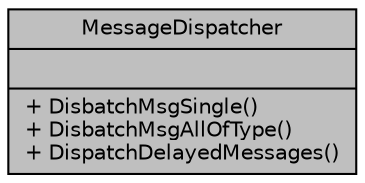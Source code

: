 digraph "MessageDispatcher"
{
 // LATEX_PDF_SIZE
  edge [fontname="Helvetica",fontsize="10",labelfontname="Helvetica",labelfontsize="10"];
  node [fontname="Helvetica",fontsize="10",shape=record];
  Node1 [label="{MessageDispatcher\n||+ DisbatchMsgSingle()\l+ DisbatchMsgAllOfType()\l+ DispatchDelayedMessages()\l}",height=0.2,width=0.4,color="black", fillcolor="grey75", style="filled", fontcolor="black",tooltip=" "];
}
